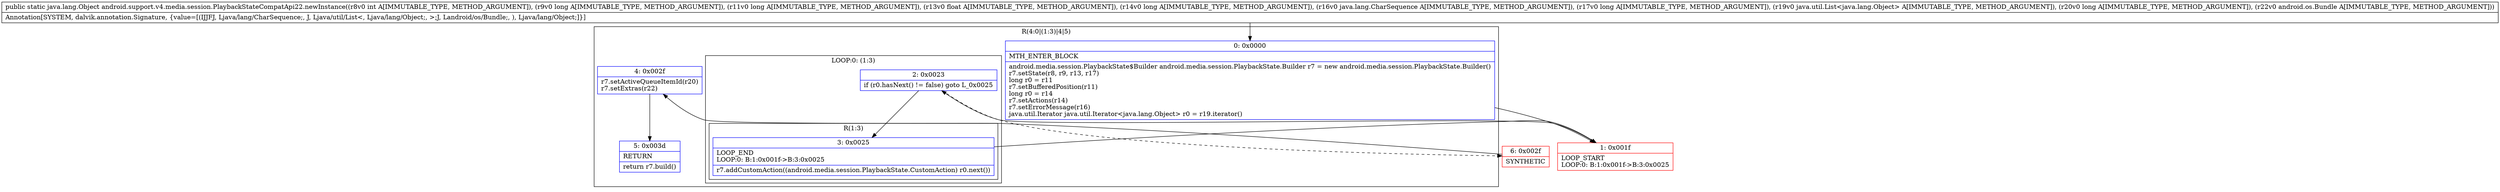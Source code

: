 digraph "CFG forandroid.support.v4.media.session.PlaybackStateCompatApi22.newInstance(IJJFJLjava\/lang\/CharSequence;JLjava\/util\/List;JLandroid\/os\/Bundle;)Ljava\/lang\/Object;" {
subgraph cluster_Region_1002881785 {
label = "R(4:0|(1:3)|4|5)";
node [shape=record,color=blue];
Node_0 [shape=record,label="{0\:\ 0x0000|MTH_ENTER_BLOCK\l|android.media.session.PlaybackState$Builder android.media.session.PlaybackState.Builder r7 = new android.media.session.PlaybackState.Builder()\lr7.setState(r8, r9, r13, r17)\llong r0 = r11\lr7.setBufferedPosition(r11)\llong r0 = r14\lr7.setActions(r14)\lr7.setErrorMessage(r16)\ljava.util.Iterator java.util.Iterator\<java.lang.Object\> r0 = r19.iterator()\l}"];
subgraph cluster_LoopRegion_1998745501 {
label = "LOOP:0: (1:3)";
node [shape=record,color=blue];
Node_2 [shape=record,label="{2\:\ 0x0023|if (r0.hasNext() != false) goto L_0x0025\l}"];
subgraph cluster_Region_176485774 {
label = "R(1:3)";
node [shape=record,color=blue];
Node_3 [shape=record,label="{3\:\ 0x0025|LOOP_END\lLOOP:0: B:1:0x001f\-\>B:3:0x0025\l|r7.addCustomAction((android.media.session.PlaybackState.CustomAction) r0.next())\l}"];
}
}
Node_4 [shape=record,label="{4\:\ 0x002f|r7.setActiveQueueItemId(r20)\lr7.setExtras(r22)\l}"];
Node_5 [shape=record,label="{5\:\ 0x003d|RETURN\l|return r7.build()\l}"];
}
Node_1 [shape=record,color=red,label="{1\:\ 0x001f|LOOP_START\lLOOP:0: B:1:0x001f\-\>B:3:0x0025\l}"];
Node_6 [shape=record,color=red,label="{6\:\ 0x002f|SYNTHETIC\l}"];
MethodNode[shape=record,label="{public static java.lang.Object android.support.v4.media.session.PlaybackStateCompatApi22.newInstance((r8v0 int A[IMMUTABLE_TYPE, METHOD_ARGUMENT]), (r9v0 long A[IMMUTABLE_TYPE, METHOD_ARGUMENT]), (r11v0 long A[IMMUTABLE_TYPE, METHOD_ARGUMENT]), (r13v0 float A[IMMUTABLE_TYPE, METHOD_ARGUMENT]), (r14v0 long A[IMMUTABLE_TYPE, METHOD_ARGUMENT]), (r16v0 java.lang.CharSequence A[IMMUTABLE_TYPE, METHOD_ARGUMENT]), (r17v0 long A[IMMUTABLE_TYPE, METHOD_ARGUMENT]), (r19v0 java.util.List\<java.lang.Object\> A[IMMUTABLE_TYPE, METHOD_ARGUMENT]), (r20v0 long A[IMMUTABLE_TYPE, METHOD_ARGUMENT]), (r22v0 android.os.Bundle A[IMMUTABLE_TYPE, METHOD_ARGUMENT]))  | Annotation[SYSTEM, dalvik.annotation.Signature, \{value=[(IJJFJ, Ljava\/lang\/CharSequence;, J, Ljava\/util\/List\<, Ljava\/lang\/Object;, \>;J, Landroid\/os\/Bundle;, ), Ljava\/lang\/Object;]\}]\l}"];
MethodNode -> Node_0;
Node_0 -> Node_1;
Node_2 -> Node_3;
Node_2 -> Node_6[style=dashed];
Node_3 -> Node_1;
Node_4 -> Node_5;
Node_1 -> Node_2;
Node_6 -> Node_4;
}

